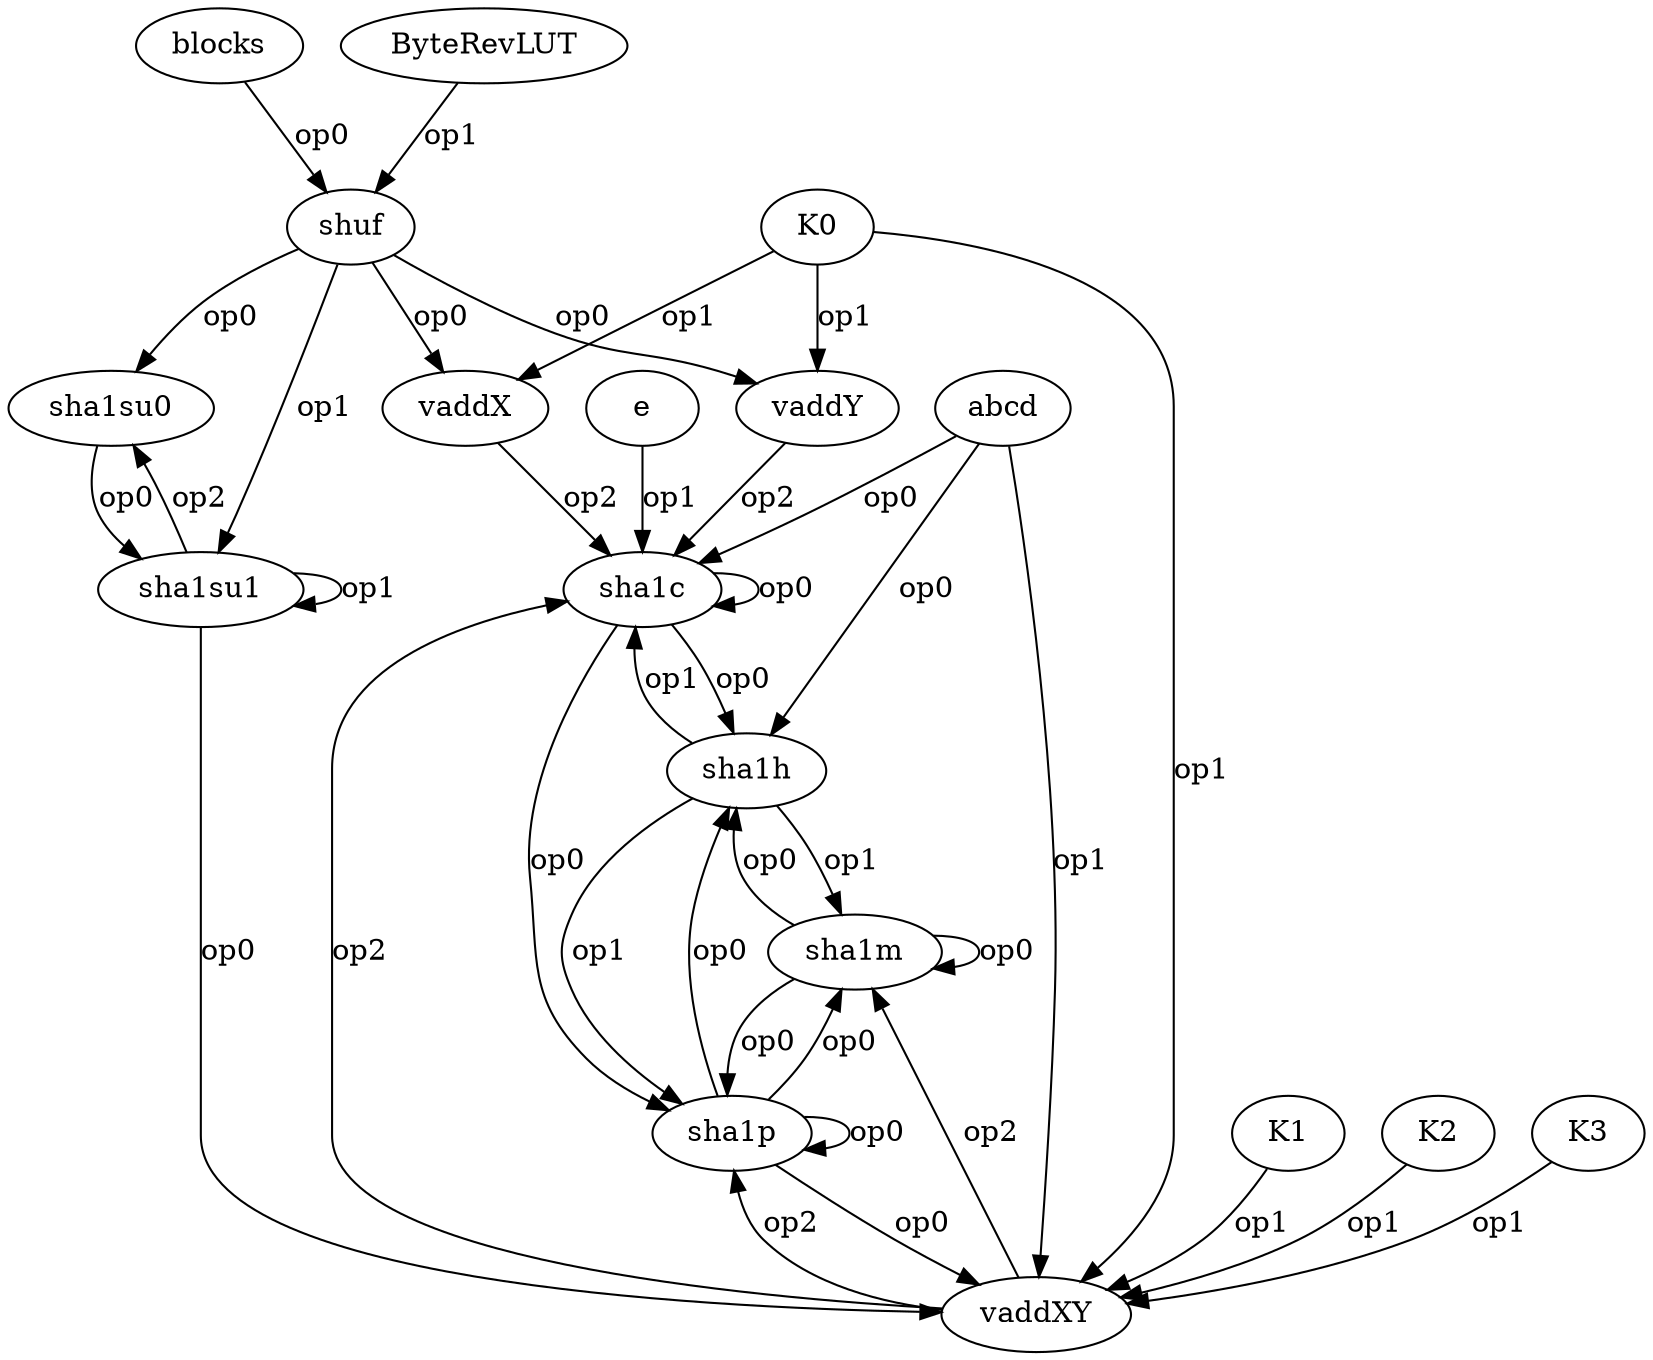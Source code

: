 digraph "" {
	graph [outputorder=edgesfirst];
	blocks -> shuf	[label=op0];
	shuf -> vaddX	[label=op0];
	shuf -> vaddY	[label=op0];
	shuf -> sha1su0	[label=op0];
	shuf -> sha1su1	[label=op1];
	ByteRevLUT -> shuf	[label=op1];
	vaddX -> sha1c	[label=op2];
	K0 -> vaddX	[label=op1];
	K0 -> vaddY	[label=op1];
	K0 -> vaddXY	[label=op1];
	vaddY -> sha1c	[label=op2];
	abcd -> sha1h	[label=op0];
	abcd -> sha1c	[label=op0];
	abcd -> vaddXY	[label=op1];
	sha1h -> sha1c	[label=op1];
	sha1h -> sha1p	[label=op1];
	sha1h -> sha1m	[label=op1];
	sha1c -> sha1h	[label=op0];
	sha1c -> sha1c	[label=op0];
	sha1c -> sha1p	[label=op0];
	e -> sha1c	[label=op1];
	sha1su0 -> sha1su1	[label=op0];
	sha1su1 -> sha1su0	[label=op2];
	sha1su1 -> sha1su1	[label=op1];
	sha1su1 -> vaddXY	[label=op0];
	vaddXY -> sha1c	[label=op2];
	vaddXY -> sha1p	[label=op2];
	vaddXY -> sha1m	[label=op2];
	K1 -> vaddXY	[label=op1];
	sha1p -> sha1h	[label=op0];
	sha1p -> vaddXY	[label=op0];
	sha1p -> sha1p	[label=op0];
	sha1p -> sha1m	[label=op0];
	K2 -> vaddXY	[label=op1];
	sha1m -> sha1h	[label=op0];
	sha1m -> sha1p	[label=op0];
	sha1m -> sha1m	[label=op0];
	K3 -> vaddXY	[label=op1];
}
